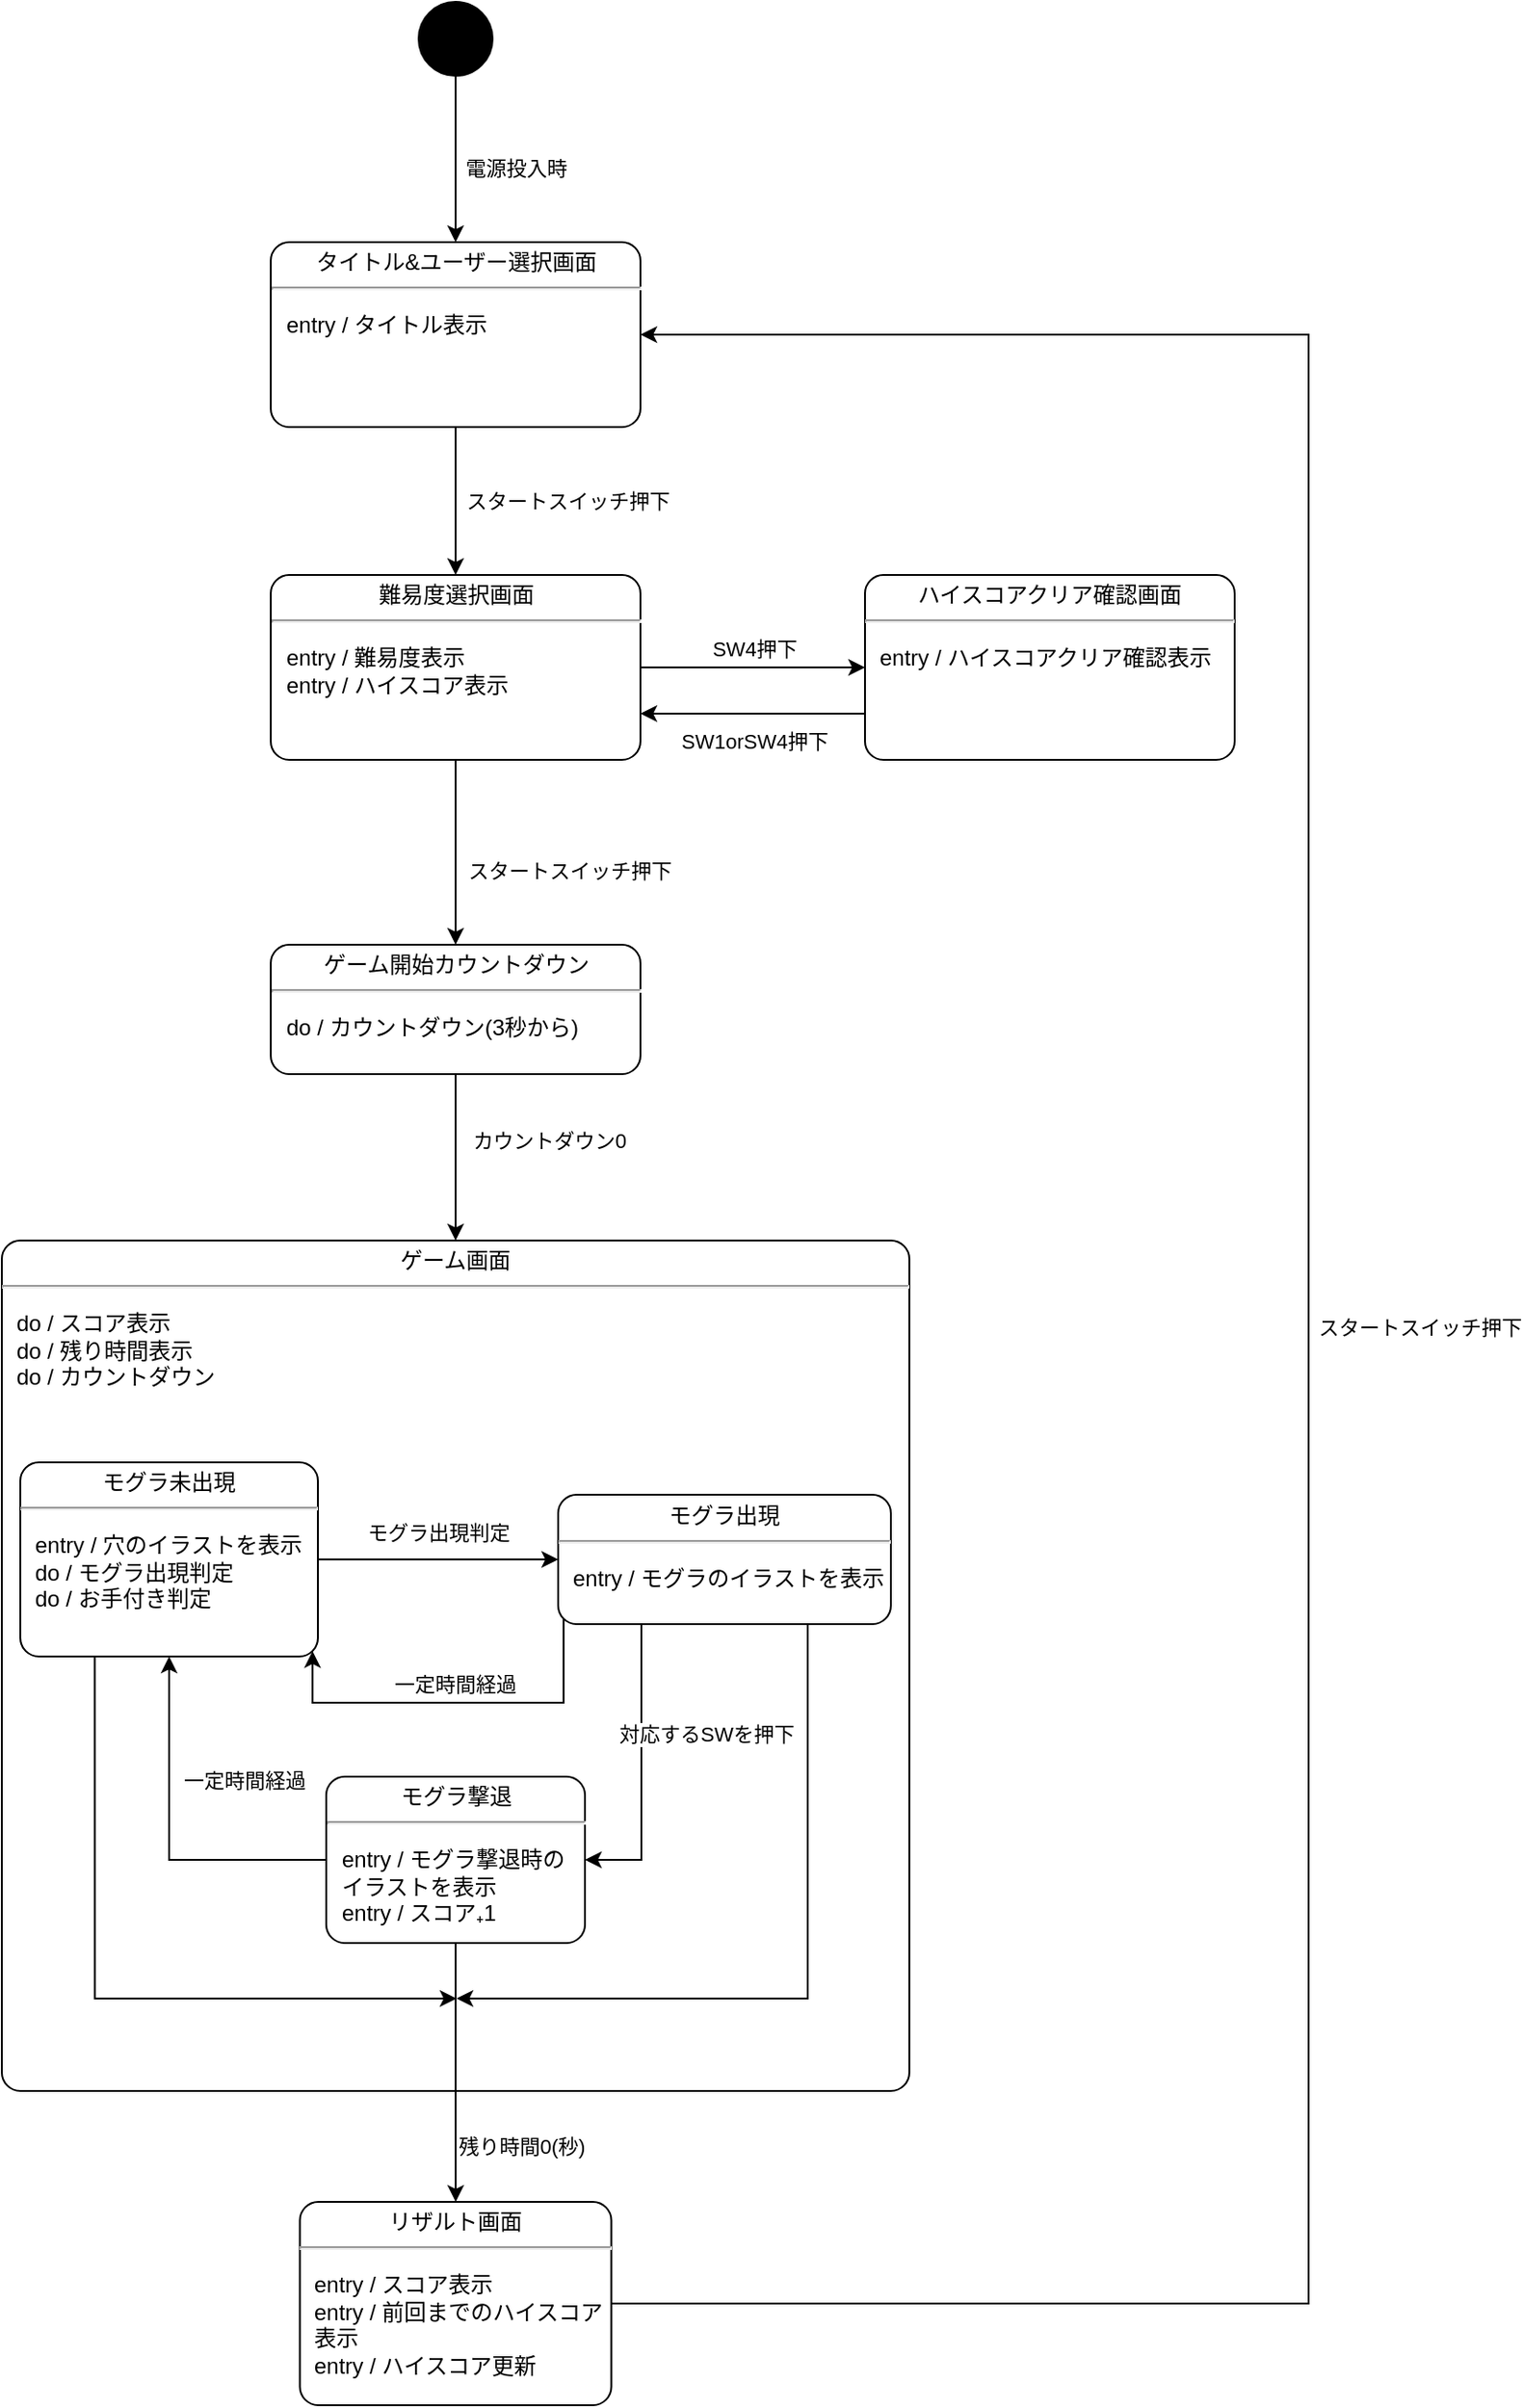 <mxfile version="13.6.2" type="device"><diagram id="9jhHmS-K-Ppty5F0R6Vk" name="状態遷移図"><mxGraphModel dx="1008" dy="491" grid="1" gridSize="10" guides="1" tooltips="1" connect="1" arrows="1" fold="1" page="1" pageScale="1" pageWidth="827" pageHeight="1169" math="0" shadow="0"><root><mxCell id="0"/><mxCell id="1" parent="0"/><mxCell id="RLggWBjcqiP-W5vAbD1k-1" value="スタートスイッチ押下" style="edgeStyle=orthogonalEdgeStyle;rounded=0;orthogonalLoop=1;jettySize=auto;html=1;entryX=0.5;entryY=0;entryDx=0;entryDy=0;entryPerimeter=0;" parent="1" source="RLggWBjcqiP-W5vAbD1k-2" target="RLggWBjcqiP-W5vAbD1k-22" edge="1"><mxGeometry y="60" relative="1" as="geometry"><mxPoint as="offset"/><mxPoint x="167" y="310" as="targetPoint"/></mxGeometry></mxCell><mxCell id="RLggWBjcqiP-W5vAbD1k-2" value="&lt;p style=&quot;margin: 0px ; margin-top: 4px ; text-align: center&quot;&gt;タイトル&amp;amp;ユーザー選択画面&lt;/p&gt;&lt;hr&gt;&lt;p&gt;&lt;/p&gt;&lt;p style=&quot;margin: 0px ; margin-left: 8px ; text-align: left&quot;&gt;entry / タイトル表示&lt;/p&gt;&lt;p style=&quot;margin: 0px ; margin-left: 8px ; text-align: left&quot;&gt;&lt;br&gt;&lt;/p&gt;" style="shape=mxgraph.sysml.simpleState;html=1;overflow=fill;whiteSpace=wrap;align=center;" parent="1" vertex="1"><mxGeometry x="205.5" y="150" width="200" height="100" as="geometry"/></mxCell><mxCell id="RLggWBjcqiP-W5vAbD1k-3" value="&lt;p style=&quot;margin: 0px ; margin-top: 4px ; text-align: center&quot;&gt;ゲーム画面&lt;/p&gt;&lt;hr&gt;&lt;p&gt;&lt;/p&gt;&lt;p style=&quot;margin: 0px ; margin-left: 8px ; text-align: left&quot;&gt;do / スコア表示&lt;/p&gt;&lt;p style=&quot;margin: 0px ; margin-left: 8px ; text-align: left&quot;&gt;do / 残り時間表示&lt;/p&gt;&lt;p style=&quot;margin: 0px ; margin-left: 8px ; text-align: left&quot;&gt;do / カウントダウン&lt;br&gt;&lt;br&gt;&lt;/p&gt;" style="shape=mxgraph.sysml.simpleState;html=1;overflow=fill;whiteSpace=wrap;align=center;" parent="1" vertex="1"><mxGeometry x="60" y="690" width="491" height="460" as="geometry"/></mxCell><mxCell id="RLggWBjcqiP-W5vAbD1k-4" value="モグラ出現判定" style="edgeStyle=orthogonalEdgeStyle;rounded=0;orthogonalLoop=1;jettySize=auto;html=1;" parent="1" source="RLggWBjcqiP-W5vAbD1k-6" target="RLggWBjcqiP-W5vAbD1k-10" edge="1"><mxGeometry y="15" relative="1" as="geometry"><mxPoint as="offset"/></mxGeometry></mxCell><mxCell id="RLggWBjcqiP-W5vAbD1k-5" style="edgeStyle=orthogonalEdgeStyle;rounded=0;orthogonalLoop=1;jettySize=auto;html=1;exitX=0.25;exitY=1;exitDx=0;exitDy=0;exitPerimeter=0;" parent="1" source="RLggWBjcqiP-W5vAbD1k-6" edge="1"><mxGeometry relative="1" as="geometry"><mxPoint x="306" y="1100" as="targetPoint"/><Array as="points"><mxPoint x="110" y="1100"/><mxPoint x="306" y="1100"/></Array></mxGeometry></mxCell><mxCell id="RLggWBjcqiP-W5vAbD1k-6" value="&lt;p style=&quot;margin: 0px ; margin-top: 4px ; text-align: center&quot;&gt;モグラ未出現&lt;/p&gt;&lt;hr&gt;&lt;p&gt;&lt;/p&gt;&lt;p style=&quot;margin: 0px ; margin-left: 8px ; text-align: left&quot;&gt;entry / 穴のイラストを表示&lt;/p&gt;&lt;p style=&quot;margin: 0px ; margin-left: 8px ; text-align: left&quot;&gt;do / モグラ出現判定&lt;/p&gt;&lt;p style=&quot;margin: 0px ; margin-left: 8px ; text-align: left&quot;&gt;do / お手付き判定&lt;br&gt;&lt;br&gt;&lt;/p&gt;" style="shape=mxgraph.sysml.simpleState;html=1;overflow=fill;whiteSpace=wrap;align=center;" parent="1" vertex="1"><mxGeometry x="70" y="810" width="161" height="105" as="geometry"/></mxCell><mxCell id="RLggWBjcqiP-W5vAbD1k-7" value="対応するSWを押下" style="edgeStyle=orthogonalEdgeStyle;rounded=0;orthogonalLoop=1;jettySize=auto;html=1;entryX=1;entryY=0.5;entryDx=0;entryDy=0;entryPerimeter=0;exitX=0.25;exitY=1;exitDx=0;exitDy=0;exitPerimeter=0;" parent="1" source="RLggWBjcqiP-W5vAbD1k-10" target="RLggWBjcqiP-W5vAbD1k-13" edge="1"><mxGeometry x="-0.251" y="35" relative="1" as="geometry"><mxPoint as="offset"/></mxGeometry></mxCell><mxCell id="RLggWBjcqiP-W5vAbD1k-8" value="一定時間経過" style="edgeStyle=orthogonalEdgeStyle;rounded=0;orthogonalLoop=1;jettySize=auto;html=1;exitX=0;exitY=0;exitDx=2.9;exitDy=67.1;exitPerimeter=0;entryX=0;entryY=0;entryDx=158.1;entryDy=102.1;entryPerimeter=0;" parent="1" source="RLggWBjcqiP-W5vAbD1k-10" target="RLggWBjcqiP-W5vAbD1k-6" edge="1"><mxGeometry y="-10" relative="1" as="geometry"><Array as="points"><mxPoint x="364" y="940"/><mxPoint x="228" y="940"/></Array><mxPoint as="offset"/></mxGeometry></mxCell><mxCell id="RLggWBjcqiP-W5vAbD1k-9" value="残り時間0(秒)" style="edgeStyle=orthogonalEdgeStyle;rounded=0;orthogonalLoop=1;jettySize=auto;html=1;exitX=0.75;exitY=1;exitDx=0;exitDy=0;exitPerimeter=0;" parent="1" source="RLggWBjcqiP-W5vAbD1k-10" edge="1"><mxGeometry x="0.827" y="80" relative="1" as="geometry"><Array as="points"><mxPoint x="496" y="1100"/><mxPoint x="306" y="1100"/></Array><mxPoint x="1" as="offset"/><mxPoint x="306" y="1100" as="targetPoint"/></mxGeometry></mxCell><mxCell id="RLggWBjcqiP-W5vAbD1k-10" value="&lt;p style=&quot;margin: 0px ; margin-top: 4px ; text-align: center&quot;&gt;モグラ出現&lt;/p&gt;&lt;hr&gt;&lt;p&gt;&lt;/p&gt;&lt;p style=&quot;margin: 0px ; margin-left: 8px ; text-align: left&quot;&gt;entry / モグラのイラストを表示&lt;br&gt;&lt;/p&gt;" style="shape=mxgraph.sysml.simpleState;html=1;overflow=fill;whiteSpace=wrap;align=center;" parent="1" vertex="1"><mxGeometry x="361" y="827.5" width="180" height="70" as="geometry"/></mxCell><mxCell id="RLggWBjcqiP-W5vAbD1k-11" value="一定時間経過" style="edgeStyle=orthogonalEdgeStyle;rounded=0;orthogonalLoop=1;jettySize=auto;html=1;exitX=0;exitY=0.5;exitDx=0;exitDy=0;exitPerimeter=0;entryX=0.5;entryY=1;entryDx=0;entryDy=0;entryPerimeter=0;" parent="1" source="RLggWBjcqiP-W5vAbD1k-13" target="RLggWBjcqiP-W5vAbD1k-6" edge="1"><mxGeometry x="0.314" y="-40" relative="1" as="geometry"><mxPoint as="offset"/></mxGeometry></mxCell><mxCell id="RLggWBjcqiP-W5vAbD1k-12" value="" style="edgeStyle=orthogonalEdgeStyle;rounded=0;orthogonalLoop=1;jettySize=auto;html=1;" parent="1" source="RLggWBjcqiP-W5vAbD1k-13" target="RLggWBjcqiP-W5vAbD1k-17" edge="1"><mxGeometry relative="1" as="geometry"/></mxCell><mxCell id="RLggWBjcqiP-W5vAbD1k-13" value="&lt;p style=&quot;margin: 0px ; margin-top: 4px ; text-align: center&quot;&gt;モグラ撃退&lt;/p&gt;&lt;hr&gt;&lt;p&gt;&lt;/p&gt;&lt;p style=&quot;margin: 0px ; margin-left: 8px ; text-align: left&quot;&gt;entry / モグラ撃退時のイラストを表示&lt;br&gt;entry / スコア₊1&lt;br&gt;&lt;br&gt;&lt;/p&gt;" style="shape=mxgraph.sysml.simpleState;html=1;overflow=fill;whiteSpace=wrap;align=center;" parent="1" vertex="1"><mxGeometry x="235.5" y="980" width="140" height="90" as="geometry"/></mxCell><mxCell id="RLggWBjcqiP-W5vAbD1k-14" value="カウントダウン0" style="edgeStyle=orthogonalEdgeStyle;rounded=0;orthogonalLoop=1;jettySize=auto;html=1;" parent="1" source="RLggWBjcqiP-W5vAbD1k-15" target="RLggWBjcqiP-W5vAbD1k-3" edge="1"><mxGeometry x="-0.2" y="50" relative="1" as="geometry"><mxPoint as="offset"/></mxGeometry></mxCell><mxCell id="RLggWBjcqiP-W5vAbD1k-15" value="&lt;p style=&quot;margin: 0px ; margin-top: 4px ; text-align: center&quot;&gt;ゲーム開始カウントダウン&lt;/p&gt;&lt;hr&gt;&lt;p&gt;&lt;/p&gt;&lt;p style=&quot;margin: 0px ; margin-left: 8px ; text-align: left&quot;&gt;do / カウントダウン(3秒から)&lt;/p&gt;&lt;p style=&quot;margin: 0px ; margin-left: 8px ; text-align: left&quot;&gt;&lt;br&gt;&lt;/p&gt;" style="shape=mxgraph.sysml.simpleState;html=1;overflow=fill;whiteSpace=wrap;align=center;" parent="1" vertex="1"><mxGeometry x="205.5" y="530" width="200" height="70" as="geometry"/></mxCell><mxCell id="RLggWBjcqiP-W5vAbD1k-16" value="スタートスイッチ押下" style="edgeStyle=orthogonalEdgeStyle;rounded=0;orthogonalLoop=1;jettySize=auto;html=1;entryX=1;entryY=0.5;entryDx=0;entryDy=0;entryPerimeter=0;exitX=1;exitY=0.5;exitDx=0;exitDy=0;exitPerimeter=0;" parent="1" source="RLggWBjcqiP-W5vAbD1k-17" target="RLggWBjcqiP-W5vAbD1k-2" edge="1"><mxGeometry x="0.004" y="-60" relative="1" as="geometry"><Array as="points"><mxPoint x="767" y="1265"/><mxPoint x="767" y="200"/></Array><mxPoint as="offset"/><mxPoint x="405.5" y="530" as="targetPoint"/></mxGeometry></mxCell><mxCell id="RLggWBjcqiP-W5vAbD1k-17" value="&lt;p style=&quot;margin: 0px ; margin-top: 4px ; text-align: center&quot;&gt;リザルト画面&lt;/p&gt;&lt;hr&gt;&lt;p&gt;&lt;/p&gt;&lt;p style=&quot;margin: 0px ; margin-left: 8px ; text-align: left&quot;&gt;entry / スコア表示&lt;/p&gt;&lt;p style=&quot;margin: 0px ; margin-left: 8px ; text-align: left&quot;&gt;entry / 前回までのハイスコア表示&lt;/p&gt;&lt;p style=&quot;margin: 0px ; margin-left: 8px ; text-align: left&quot;&gt;entry / ハイスコア更新&lt;/p&gt;&lt;p style=&quot;margin: 0px ; margin-left: 8px ; text-align: left&quot;&gt;&lt;br&gt;&lt;/p&gt;" style="shape=mxgraph.sysml.simpleState;html=1;overflow=fill;whiteSpace=wrap;align=center;" parent="1" vertex="1"><mxGeometry x="221.25" y="1210" width="168.5" height="110" as="geometry"/></mxCell><mxCell id="RLggWBjcqiP-W5vAbD1k-18" value="電源投入時" style="edgeStyle=orthogonalEdgeStyle;rounded=0;orthogonalLoop=1;jettySize=auto;html=1;entryX=0.5;entryY=0;entryDx=0;entryDy=0;entryPerimeter=0;" parent="1" source="RLggWBjcqiP-W5vAbD1k-19" target="RLggWBjcqiP-W5vAbD1k-2" edge="1"><mxGeometry x="0.111" y="32" relative="1" as="geometry"><mxPoint as="offset"/></mxGeometry></mxCell><mxCell id="RLggWBjcqiP-W5vAbD1k-19" value="" style="shape=ellipse;html=1;fillColor=#000000;fontSize=18;fontColor=#ffffff;" parent="1" vertex="1"><mxGeometry x="285.5" y="20" width="40" height="40" as="geometry"/></mxCell><mxCell id="RLggWBjcqiP-W5vAbD1k-20" value="スタートスイッチ押下" style="edgeStyle=orthogonalEdgeStyle;rounded=0;orthogonalLoop=1;jettySize=auto;html=1;exitX=0.5;exitY=1;exitDx=0;exitDy=0;exitPerimeter=0;entryX=0.5;entryY=0;entryDx=0;entryDy=0;entryPerimeter=0;startArrow=none;startFill=0;" parent="1" source="RLggWBjcqiP-W5vAbD1k-22" target="RLggWBjcqiP-W5vAbD1k-15" edge="1"><mxGeometry x="0.2" y="61" relative="1" as="geometry"><mxPoint as="offset"/></mxGeometry></mxCell><mxCell id="RLggWBjcqiP-W5vAbD1k-21" value="SW4押下" style="edgeStyle=orthogonalEdgeStyle;rounded=0;orthogonalLoop=1;jettySize=auto;html=1;startArrow=none;startFill=0;" parent="1" source="RLggWBjcqiP-W5vAbD1k-22" target="RLggWBjcqiP-W5vAbD1k-24" edge="1"><mxGeometry x="0.012" y="10" relative="1" as="geometry"><mxPoint as="offset"/></mxGeometry></mxCell><mxCell id="RLggWBjcqiP-W5vAbD1k-22" value="&lt;p style=&quot;margin: 0px ; margin-top: 4px ; text-align: center&quot;&gt;難易度選択画面&lt;/p&gt;&lt;hr&gt;&lt;p&gt;&lt;/p&gt;&lt;p style=&quot;margin: 0px ; margin-left: 8px ; text-align: left&quot;&gt;entry / 難易度表示&lt;/p&gt;&lt;p style=&quot;margin: 0px ; margin-left: 8px ; text-align: left&quot;&gt;&lt;span&gt;entry / ハイスコア表示&lt;/span&gt;&lt;br&gt;&lt;/p&gt;&lt;p style=&quot;margin: 0px ; margin-left: 8px ; text-align: left&quot;&gt;&lt;br&gt;&lt;/p&gt;" style="shape=mxgraph.sysml.simpleState;html=1;overflow=fill;whiteSpace=wrap;align=center;" parent="1" vertex="1"><mxGeometry x="205.5" y="330" width="200" height="100" as="geometry"/></mxCell><mxCell id="RLggWBjcqiP-W5vAbD1k-23" value="SW1orSW4押下" style="edgeStyle=orthogonalEdgeStyle;rounded=0;orthogonalLoop=1;jettySize=auto;html=1;exitX=0;exitY=0.75;exitDx=0;exitDy=0;exitPerimeter=0;entryX=1;entryY=0.75;entryDx=0;entryDy=0;entryPerimeter=0;startArrow=none;startFill=0;" parent="1" source="RLggWBjcqiP-W5vAbD1k-24" target="RLggWBjcqiP-W5vAbD1k-22" edge="1"><mxGeometry x="-0.012" y="15" relative="1" as="geometry"><Array as="points"><mxPoint x="467" y="405"/><mxPoint x="467" y="405"/></Array><mxPoint as="offset"/></mxGeometry></mxCell><mxCell id="RLggWBjcqiP-W5vAbD1k-24" value="&lt;p style=&quot;margin: 0px ; margin-top: 4px ; text-align: center&quot;&gt;ハイスコアクリア確認画面&lt;/p&gt;&lt;hr&gt;&lt;p&gt;&lt;/p&gt;&lt;p style=&quot;margin: 0px ; margin-left: 8px ; text-align: left&quot;&gt;entry / ハイスコアクリア確認表示&lt;/p&gt;&lt;p style=&quot;margin: 0px ; margin-left: 8px ; text-align: left&quot;&gt;&lt;br&gt;&lt;/p&gt;" style="shape=mxgraph.sysml.simpleState;html=1;overflow=fill;whiteSpace=wrap;align=center;" parent="1" vertex="1"><mxGeometry x="527" y="330" width="200" height="100" as="geometry"/></mxCell></root></mxGraphModel></diagram></mxfile>